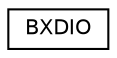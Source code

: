 digraph "Graphical Class Hierarchy"
{
  edge [fontname="Helvetica",fontsize="10",labelfontname="Helvetica",labelfontsize="10"];
  node [fontname="Helvetica",fontsize="10",shape=record];
  rankdir="LR";
  Node0 [label="BXDIO",height=0.2,width=0.4,color="black", fillcolor="white", style="filled",URL="$class_b_x_d_i_o.html",tooltip="Utility functions for file I/O "];
}
